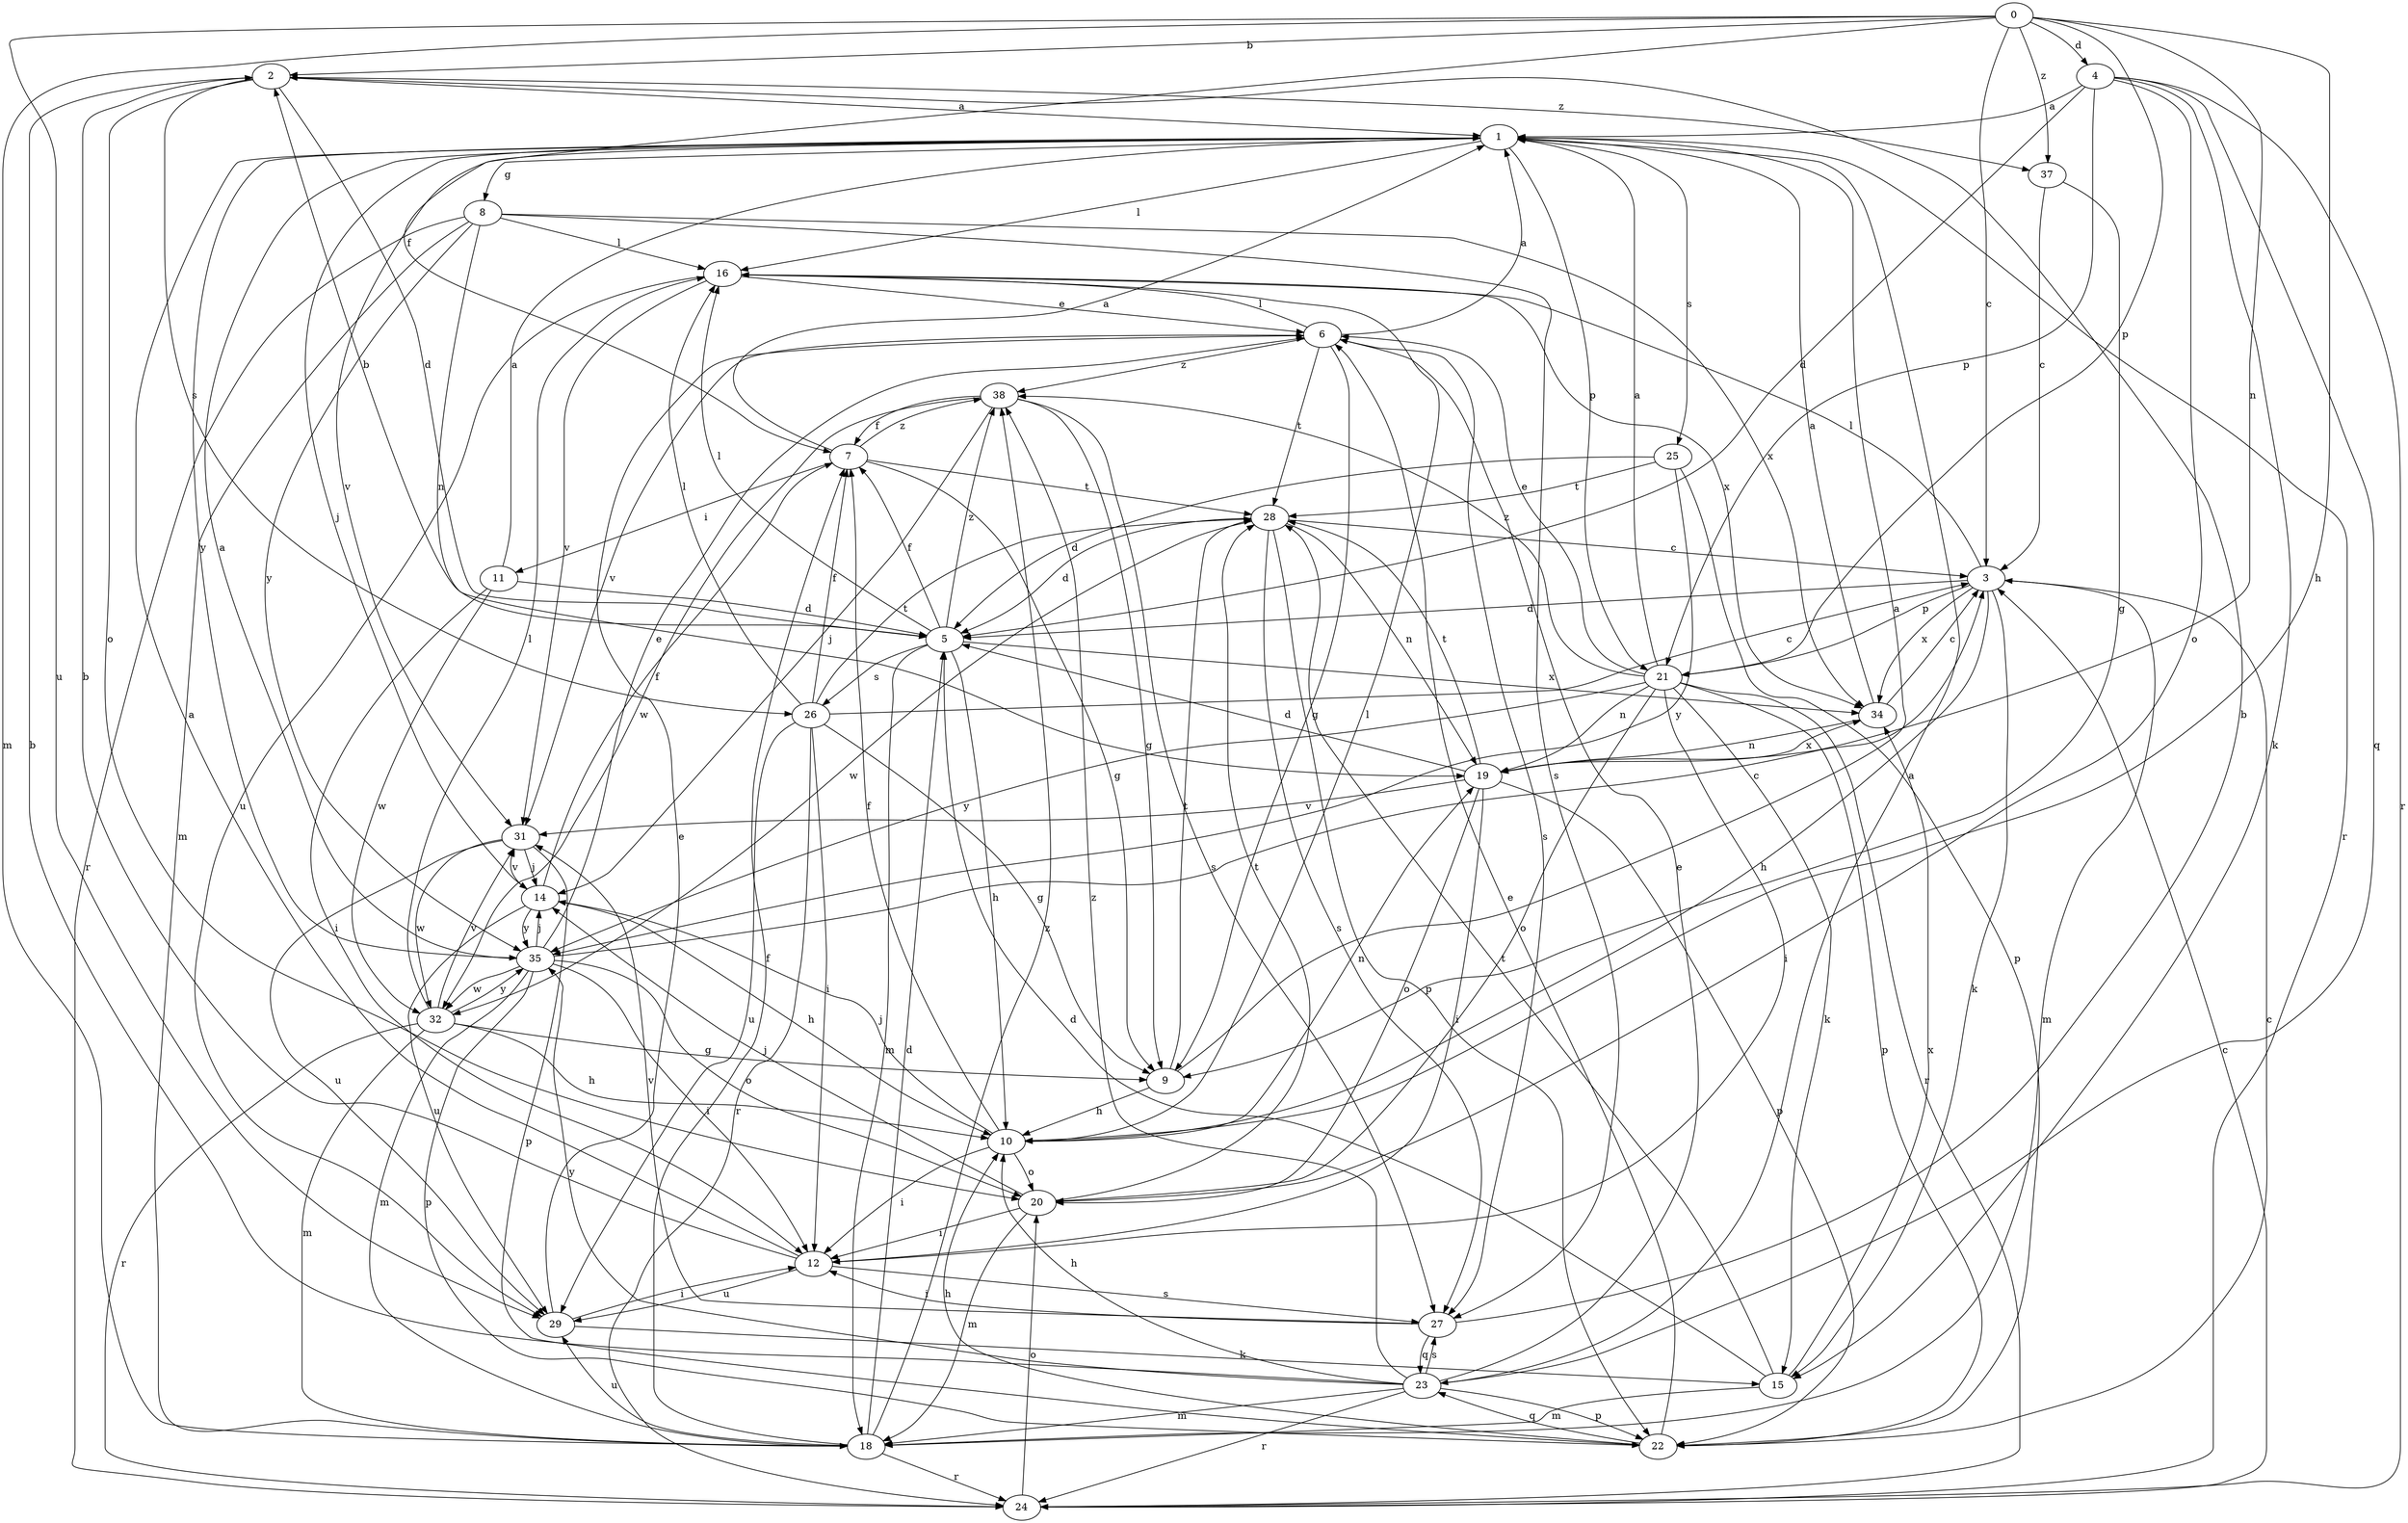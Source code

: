strict digraph  {
0;
1;
2;
3;
4;
5;
6;
7;
8;
9;
10;
11;
12;
14;
15;
16;
18;
19;
20;
21;
22;
23;
24;
25;
26;
27;
28;
29;
31;
32;
34;
35;
37;
38;
0 -> 2  [label=b];
0 -> 3  [label=c];
0 -> 4  [label=d];
0 -> 7  [label=f];
0 -> 10  [label=h];
0 -> 18  [label=m];
0 -> 19  [label=n];
0 -> 21  [label=p];
0 -> 29  [label=u];
0 -> 37  [label=z];
1 -> 8  [label=g];
1 -> 14  [label=j];
1 -> 16  [label=l];
1 -> 21  [label=p];
1 -> 24  [label=r];
1 -> 25  [label=s];
1 -> 31  [label=v];
1 -> 35  [label=y];
2 -> 1  [label=a];
2 -> 5  [label=d];
2 -> 20  [label=o];
2 -> 26  [label=s];
2 -> 37  [label=z];
3 -> 5  [label=d];
3 -> 10  [label=h];
3 -> 15  [label=k];
3 -> 16  [label=l];
3 -> 18  [label=m];
3 -> 21  [label=p];
3 -> 34  [label=x];
4 -> 1  [label=a];
4 -> 5  [label=d];
4 -> 15  [label=k];
4 -> 20  [label=o];
4 -> 21  [label=p];
4 -> 23  [label=q];
4 -> 24  [label=r];
5 -> 2  [label=b];
5 -> 7  [label=f];
5 -> 10  [label=h];
5 -> 16  [label=l];
5 -> 18  [label=m];
5 -> 26  [label=s];
5 -> 34  [label=x];
5 -> 38  [label=z];
6 -> 1  [label=a];
6 -> 9  [label=g];
6 -> 16  [label=l];
6 -> 27  [label=s];
6 -> 28  [label=t];
6 -> 31  [label=v];
6 -> 38  [label=z];
7 -> 1  [label=a];
7 -> 9  [label=g];
7 -> 11  [label=i];
7 -> 28  [label=t];
7 -> 38  [label=z];
8 -> 16  [label=l];
8 -> 18  [label=m];
8 -> 19  [label=n];
8 -> 24  [label=r];
8 -> 27  [label=s];
8 -> 34  [label=x];
8 -> 35  [label=y];
9 -> 1  [label=a];
9 -> 10  [label=h];
9 -> 28  [label=t];
10 -> 7  [label=f];
10 -> 12  [label=i];
10 -> 14  [label=j];
10 -> 16  [label=l];
10 -> 19  [label=n];
10 -> 20  [label=o];
11 -> 1  [label=a];
11 -> 5  [label=d];
11 -> 12  [label=i];
11 -> 32  [label=w];
12 -> 1  [label=a];
12 -> 2  [label=b];
12 -> 27  [label=s];
12 -> 29  [label=u];
14 -> 7  [label=f];
14 -> 10  [label=h];
14 -> 29  [label=u];
14 -> 31  [label=v];
14 -> 35  [label=y];
15 -> 5  [label=d];
15 -> 18  [label=m];
15 -> 28  [label=t];
15 -> 34  [label=x];
16 -> 6  [label=e];
16 -> 29  [label=u];
16 -> 31  [label=v];
16 -> 34  [label=x];
18 -> 5  [label=d];
18 -> 7  [label=f];
18 -> 24  [label=r];
18 -> 29  [label=u];
18 -> 38  [label=z];
19 -> 5  [label=d];
19 -> 12  [label=i];
19 -> 20  [label=o];
19 -> 22  [label=p];
19 -> 28  [label=t];
19 -> 31  [label=v];
19 -> 34  [label=x];
20 -> 12  [label=i];
20 -> 14  [label=j];
20 -> 18  [label=m];
20 -> 28  [label=t];
21 -> 1  [label=a];
21 -> 6  [label=e];
21 -> 12  [label=i];
21 -> 15  [label=k];
21 -> 19  [label=n];
21 -> 20  [label=o];
21 -> 22  [label=p];
21 -> 24  [label=r];
21 -> 35  [label=y];
21 -> 38  [label=z];
22 -> 3  [label=c];
22 -> 6  [label=e];
22 -> 10  [label=h];
22 -> 23  [label=q];
23 -> 1  [label=a];
23 -> 2  [label=b];
23 -> 6  [label=e];
23 -> 10  [label=h];
23 -> 18  [label=m];
23 -> 22  [label=p];
23 -> 24  [label=r];
23 -> 27  [label=s];
23 -> 35  [label=y];
23 -> 38  [label=z];
24 -> 3  [label=c];
24 -> 20  [label=o];
25 -> 5  [label=d];
25 -> 22  [label=p];
25 -> 28  [label=t];
25 -> 35  [label=y];
26 -> 3  [label=c];
26 -> 7  [label=f];
26 -> 9  [label=g];
26 -> 12  [label=i];
26 -> 16  [label=l];
26 -> 24  [label=r];
26 -> 28  [label=t];
26 -> 29  [label=u];
27 -> 2  [label=b];
27 -> 12  [label=i];
27 -> 23  [label=q];
27 -> 31  [label=v];
28 -> 3  [label=c];
28 -> 5  [label=d];
28 -> 19  [label=n];
28 -> 22  [label=p];
28 -> 27  [label=s];
28 -> 32  [label=w];
29 -> 6  [label=e];
29 -> 12  [label=i];
29 -> 15  [label=k];
31 -> 14  [label=j];
31 -> 22  [label=p];
31 -> 29  [label=u];
31 -> 32  [label=w];
32 -> 9  [label=g];
32 -> 10  [label=h];
32 -> 16  [label=l];
32 -> 18  [label=m];
32 -> 24  [label=r];
32 -> 31  [label=v];
32 -> 35  [label=y];
34 -> 1  [label=a];
34 -> 3  [label=c];
34 -> 19  [label=n];
35 -> 1  [label=a];
35 -> 3  [label=c];
35 -> 6  [label=e];
35 -> 12  [label=i];
35 -> 14  [label=j];
35 -> 18  [label=m];
35 -> 20  [label=o];
35 -> 22  [label=p];
35 -> 32  [label=w];
37 -> 3  [label=c];
37 -> 9  [label=g];
38 -> 7  [label=f];
38 -> 9  [label=g];
38 -> 14  [label=j];
38 -> 27  [label=s];
38 -> 32  [label=w];
}
